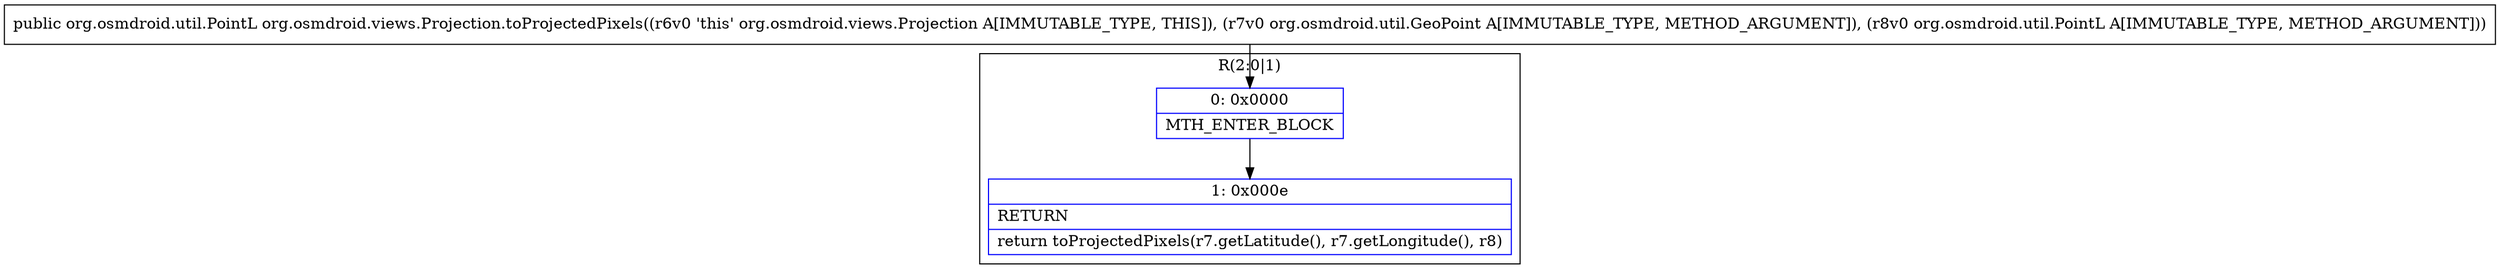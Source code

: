 digraph "CFG fororg.osmdroid.views.Projection.toProjectedPixels(Lorg\/osmdroid\/util\/GeoPoint;Lorg\/osmdroid\/util\/PointL;)Lorg\/osmdroid\/util\/PointL;" {
subgraph cluster_Region_1356328965 {
label = "R(2:0|1)";
node [shape=record,color=blue];
Node_0 [shape=record,label="{0\:\ 0x0000|MTH_ENTER_BLOCK\l}"];
Node_1 [shape=record,label="{1\:\ 0x000e|RETURN\l|return toProjectedPixels(r7.getLatitude(), r7.getLongitude(), r8)\l}"];
}
MethodNode[shape=record,label="{public org.osmdroid.util.PointL org.osmdroid.views.Projection.toProjectedPixels((r6v0 'this' org.osmdroid.views.Projection A[IMMUTABLE_TYPE, THIS]), (r7v0 org.osmdroid.util.GeoPoint A[IMMUTABLE_TYPE, METHOD_ARGUMENT]), (r8v0 org.osmdroid.util.PointL A[IMMUTABLE_TYPE, METHOD_ARGUMENT])) }"];
MethodNode -> Node_0;
Node_0 -> Node_1;
}


